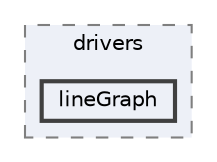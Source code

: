 digraph "lineGraph"
{
 // LATEX_PDF_SIZE
  bgcolor="transparent";
  edge [fontname=Helvetica,fontsize=10,labelfontname=Helvetica,labelfontsize=10];
  node [fontname=Helvetica,fontsize=10,shape=box,height=0.2,width=0.4];
  compound=true
  subgraph clusterdir_4fe5cf12322eb0f9892753dc20f1484c {
    graph [ bgcolor="#edf0f7", pencolor="grey50", label="drivers", fontname=Helvetica,fontsize=10 style="filled,dashed", URL="dir_4fe5cf12322eb0f9892753dc20f1484c.html",tooltip=""]
  dir_9b21fe291f2e589e37a8796bbc52abcb [label="lineGraph", fillcolor="#edf0f7", color="grey25", style="filled,bold", URL="dir_9b21fe291f2e589e37a8796bbc52abcb.html",tooltip=""];
  }
}
